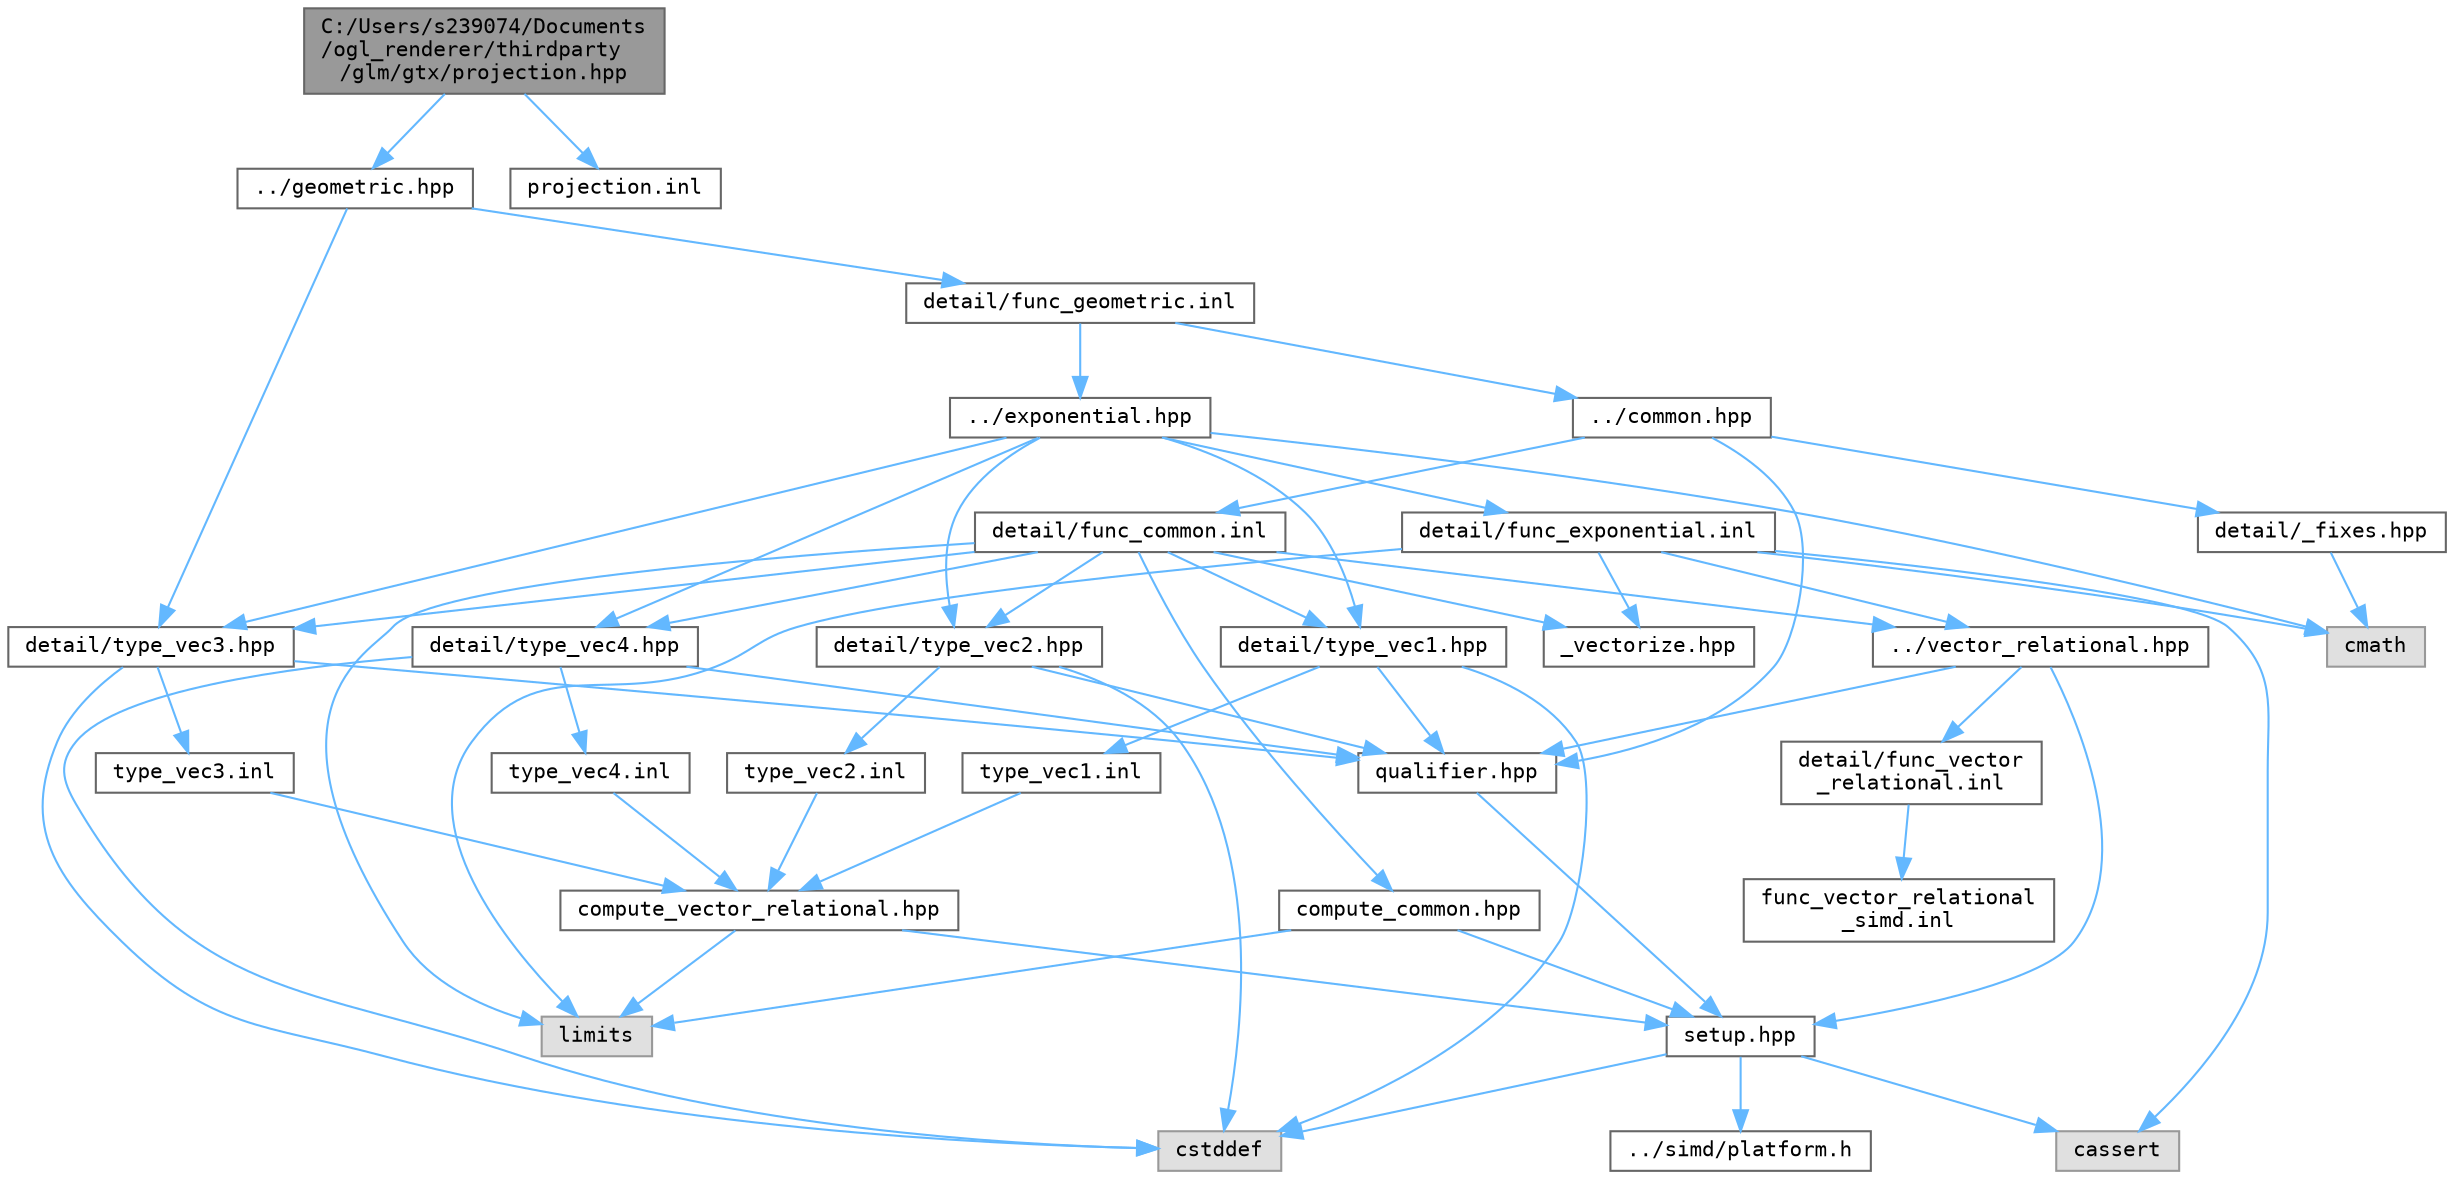 digraph "C:/Users/s239074/Documents/ogl_renderer/thirdparty/glm/gtx/projection.hpp"
{
 // LATEX_PDF_SIZE
  bgcolor="transparent";
  edge [fontname=Terminal,fontsize=10,labelfontname=Helvetica,labelfontsize=10];
  node [fontname=Terminal,fontsize=10,shape=box,height=0.2,width=0.4];
  Node1 [label="C:/Users/s239074/Documents\l/ogl_renderer/thirdparty\l/glm/gtx/projection.hpp",height=0.2,width=0.4,color="gray40", fillcolor="grey60", style="filled", fontcolor="black",tooltip=" "];
  Node1 -> Node2 [color="steelblue1",style="solid"];
  Node2 [label="../geometric.hpp",height=0.2,width=0.4,color="grey40", fillcolor="white", style="filled",URL="$geometric_8hpp.html",tooltip=" "];
  Node2 -> Node3 [color="steelblue1",style="solid"];
  Node3 [label="detail/type_vec3.hpp",height=0.2,width=0.4,color="grey40", fillcolor="white", style="filled",URL="$type__vec3_8hpp.html",tooltip=" "];
  Node3 -> Node4 [color="steelblue1",style="solid"];
  Node4 [label="qualifier.hpp",height=0.2,width=0.4,color="grey40", fillcolor="white", style="filled",URL="$qualifier_8hpp.html",tooltip=" "];
  Node4 -> Node5 [color="steelblue1",style="solid"];
  Node5 [label="setup.hpp",height=0.2,width=0.4,color="grey40", fillcolor="white", style="filled",URL="$setup_8hpp.html",tooltip=" "];
  Node5 -> Node6 [color="steelblue1",style="solid"];
  Node6 [label="cassert",height=0.2,width=0.4,color="grey60", fillcolor="#E0E0E0", style="filled",tooltip=" "];
  Node5 -> Node7 [color="steelblue1",style="solid"];
  Node7 [label="cstddef",height=0.2,width=0.4,color="grey60", fillcolor="#E0E0E0", style="filled",tooltip=" "];
  Node5 -> Node8 [color="steelblue1",style="solid"];
  Node8 [label="../simd/platform.h",height=0.2,width=0.4,color="grey40", fillcolor="white", style="filled",URL="$platform_8h.html",tooltip=" "];
  Node3 -> Node7 [color="steelblue1",style="solid"];
  Node3 -> Node9 [color="steelblue1",style="solid"];
  Node9 [label="type_vec3.inl",height=0.2,width=0.4,color="grey40", fillcolor="white", style="filled",URL="$type__vec3_8inl.html",tooltip=" "];
  Node9 -> Node10 [color="steelblue1",style="solid"];
  Node10 [label="compute_vector_relational.hpp",height=0.2,width=0.4,color="grey40", fillcolor="white", style="filled",URL="$compute__vector__relational_8hpp.html",tooltip=" "];
  Node10 -> Node5 [color="steelblue1",style="solid"];
  Node10 -> Node11 [color="steelblue1",style="solid"];
  Node11 [label="limits",height=0.2,width=0.4,color="grey60", fillcolor="#E0E0E0", style="filled",tooltip=" "];
  Node2 -> Node12 [color="steelblue1",style="solid"];
  Node12 [label="detail/func_geometric.inl",height=0.2,width=0.4,color="grey40", fillcolor="white", style="filled",URL="$func__geometric_8inl.html",tooltip=" "];
  Node12 -> Node13 [color="steelblue1",style="solid"];
  Node13 [label="../exponential.hpp",height=0.2,width=0.4,color="grey40", fillcolor="white", style="filled",URL="$exponential_8hpp.html",tooltip=" "];
  Node13 -> Node14 [color="steelblue1",style="solid"];
  Node14 [label="detail/type_vec1.hpp",height=0.2,width=0.4,color="grey40", fillcolor="white", style="filled",URL="$type__vec1_8hpp.html",tooltip=" "];
  Node14 -> Node4 [color="steelblue1",style="solid"];
  Node14 -> Node7 [color="steelblue1",style="solid"];
  Node14 -> Node15 [color="steelblue1",style="solid"];
  Node15 [label="type_vec1.inl",height=0.2,width=0.4,color="grey40", fillcolor="white", style="filled",URL="$type__vec1_8inl.html",tooltip=" "];
  Node15 -> Node10 [color="steelblue1",style="solid"];
  Node13 -> Node16 [color="steelblue1",style="solid"];
  Node16 [label="detail/type_vec2.hpp",height=0.2,width=0.4,color="grey40", fillcolor="white", style="filled",URL="$type__vec2_8hpp.html",tooltip=" "];
  Node16 -> Node4 [color="steelblue1",style="solid"];
  Node16 -> Node7 [color="steelblue1",style="solid"];
  Node16 -> Node17 [color="steelblue1",style="solid"];
  Node17 [label="type_vec2.inl",height=0.2,width=0.4,color="grey40", fillcolor="white", style="filled",URL="$type__vec2_8inl.html",tooltip=" "];
  Node17 -> Node10 [color="steelblue1",style="solid"];
  Node13 -> Node3 [color="steelblue1",style="solid"];
  Node13 -> Node18 [color="steelblue1",style="solid"];
  Node18 [label="detail/type_vec4.hpp",height=0.2,width=0.4,color="grey40", fillcolor="white", style="filled",URL="$type__vec4_8hpp.html",tooltip=" "];
  Node18 -> Node4 [color="steelblue1",style="solid"];
  Node18 -> Node7 [color="steelblue1",style="solid"];
  Node18 -> Node19 [color="steelblue1",style="solid"];
  Node19 [label="type_vec4.inl",height=0.2,width=0.4,color="grey40", fillcolor="white", style="filled",URL="$type__vec4_8inl.html",tooltip=" "];
  Node19 -> Node10 [color="steelblue1",style="solid"];
  Node13 -> Node20 [color="steelblue1",style="solid"];
  Node20 [label="cmath",height=0.2,width=0.4,color="grey60", fillcolor="#E0E0E0", style="filled",tooltip=" "];
  Node13 -> Node21 [color="steelblue1",style="solid"];
  Node21 [label="detail/func_exponential.inl",height=0.2,width=0.4,color="grey40", fillcolor="white", style="filled",URL="$func__exponential_8inl.html",tooltip=" "];
  Node21 -> Node22 [color="steelblue1",style="solid"];
  Node22 [label="../vector_relational.hpp",height=0.2,width=0.4,color="grey40", fillcolor="white", style="filled",URL="$vector__relational_8hpp.html",tooltip=" "];
  Node22 -> Node4 [color="steelblue1",style="solid"];
  Node22 -> Node5 [color="steelblue1",style="solid"];
  Node22 -> Node23 [color="steelblue1",style="solid"];
  Node23 [label="detail/func_vector\l_relational.inl",height=0.2,width=0.4,color="grey40", fillcolor="white", style="filled",URL="$func__vector__relational_8inl.html",tooltip=" "];
  Node23 -> Node24 [color="steelblue1",style="solid"];
  Node24 [label="func_vector_relational\l_simd.inl",height=0.2,width=0.4,color="grey40", fillcolor="white", style="filled",URL="$func__vector__relational__simd_8inl.html",tooltip=" "];
  Node21 -> Node25 [color="steelblue1",style="solid"];
  Node25 [label="_vectorize.hpp",height=0.2,width=0.4,color="grey40", fillcolor="white", style="filled",URL="$__vectorize_8hpp.html",tooltip=" "];
  Node21 -> Node11 [color="steelblue1",style="solid"];
  Node21 -> Node20 [color="steelblue1",style="solid"];
  Node21 -> Node6 [color="steelblue1",style="solid"];
  Node12 -> Node26 [color="steelblue1",style="solid"];
  Node26 [label="../common.hpp",height=0.2,width=0.4,color="grey40", fillcolor="white", style="filled",URL="$common_8hpp.html",tooltip=" "];
  Node26 -> Node4 [color="steelblue1",style="solid"];
  Node26 -> Node27 [color="steelblue1",style="solid"];
  Node27 [label="detail/_fixes.hpp",height=0.2,width=0.4,color="grey40", fillcolor="white", style="filled",URL="$__fixes_8hpp.html",tooltip=" "];
  Node27 -> Node20 [color="steelblue1",style="solid"];
  Node26 -> Node28 [color="steelblue1",style="solid"];
  Node28 [label="detail/func_common.inl",height=0.2,width=0.4,color="grey40", fillcolor="white", style="filled",URL="$func__common_8inl.html",tooltip=" "];
  Node28 -> Node22 [color="steelblue1",style="solid"];
  Node28 -> Node29 [color="steelblue1",style="solid"];
  Node29 [label="compute_common.hpp",height=0.2,width=0.4,color="grey40", fillcolor="white", style="filled",URL="$compute__common_8hpp.html",tooltip=" "];
  Node29 -> Node5 [color="steelblue1",style="solid"];
  Node29 -> Node11 [color="steelblue1",style="solid"];
  Node28 -> Node14 [color="steelblue1",style="solid"];
  Node28 -> Node16 [color="steelblue1",style="solid"];
  Node28 -> Node3 [color="steelblue1",style="solid"];
  Node28 -> Node18 [color="steelblue1",style="solid"];
  Node28 -> Node25 [color="steelblue1",style="solid"];
  Node28 -> Node11 [color="steelblue1",style="solid"];
  Node1 -> Node30 [color="steelblue1",style="solid"];
  Node30 [label="projection.inl",height=0.2,width=0.4,color="grey40", fillcolor="white", style="filled",URL="$projection_8inl.html",tooltip=" "];
}
